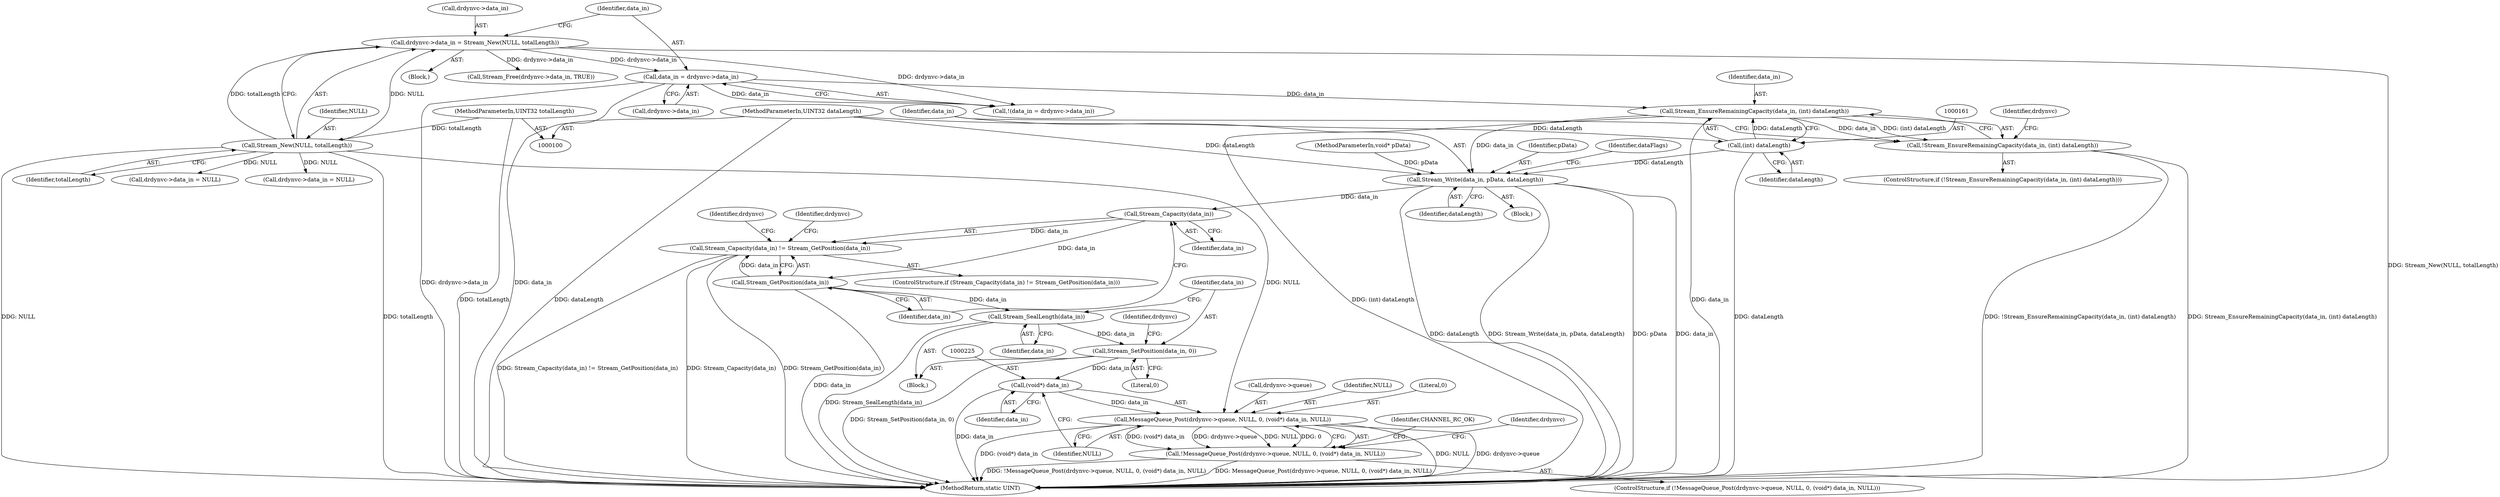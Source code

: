 digraph "1_FreeRDP_baee520e3dd9be6511c45a14c5f5e77784de1471_5@API" {
"1000158" [label="(Call,Stream_EnsureRemainingCapacity(data_in, (int) dataLength))"];
"1000142" [label="(Call,data_in = drdynvc->data_in)"];
"1000133" [label="(Call,drdynvc->data_in = Stream_New(NULL, totalLength))"];
"1000137" [label="(Call,Stream_New(NULL, totalLength))"];
"1000104" [label="(MethodParameterIn,UINT32 totalLength)"];
"1000160" [label="(Call,(int) dataLength)"];
"1000103" [label="(MethodParameterIn,UINT32 dataLength)"];
"1000157" [label="(Call,!Stream_EnsureRemainingCapacity(data_in, (int) dataLength))"];
"1000182" [label="(Call,Stream_Write(data_in, pData, dataLength))"];
"1000193" [label="(Call,Stream_Capacity(data_in))"];
"1000192" [label="(Call,Stream_Capacity(data_in) != Stream_GetPosition(data_in))"];
"1000195" [label="(Call,Stream_GetPosition(data_in))"];
"1000211" [label="(Call,Stream_SealLength(data_in))"];
"1000213" [label="(Call,Stream_SetPosition(data_in, 0))"];
"1000224" [label="(Call,(void*) data_in)"];
"1000218" [label="(Call,MessageQueue_Post(drdynvc->queue, NULL, 0, (void*) data_in, NULL))"];
"1000217" [label="(Call,!MessageQueue_Post(drdynvc->queue, NULL, 0, (void*) data_in, NULL))"];
"1000183" [label="(Identifier,data_in)"];
"1000193" [label="(Call,Stream_Capacity(data_in))"];
"1000142" [label="(Call,data_in = drdynvc->data_in)"];
"1000218" [label="(Call,MessageQueue_Post(drdynvc->queue, NULL, 0, (void*) data_in, NULL))"];
"1000103" [label="(MethodParameterIn,UINT32 dataLength)"];
"1000190" [label="(Block,)"];
"1000239" [label="(MethodReturn,static UINT)"];
"1000191" [label="(ControlStructure,if (Stream_Capacity(data_in) != Stream_GetPosition(data_in)))"];
"1000123" [label="(Block,)"];
"1000206" [label="(Call,drdynvc->data_in = NULL)"];
"1000223" [label="(Literal,0)"];
"1000216" [label="(ControlStructure,if (!MessageQueue_Post(drdynvc->queue, NULL, 0, (void*) data_in, NULL)))"];
"1000134" [label="(Call,drdynvc->data_in)"];
"1000219" [label="(Call,drdynvc->queue)"];
"1000157" [label="(Call,!Stream_EnsureRemainingCapacity(data_in, (int) dataLength))"];
"1000158" [label="(Call,Stream_EnsureRemainingCapacity(data_in, (int) dataLength))"];
"1000137" [label="(Call,Stream_New(NULL, totalLength))"];
"1000159" [label="(Identifier,data_in)"];
"1000133" [label="(Call,drdynvc->data_in = Stream_New(NULL, totalLength))"];
"1000138" [label="(Identifier,NULL)"];
"1000175" [label="(Call,drdynvc->data_in = NULL)"];
"1000192" [label="(Call,Stream_Capacity(data_in) != Stream_GetPosition(data_in))"];
"1000143" [label="(Identifier,data_in)"];
"1000162" [label="(Identifier,dataLength)"];
"1000213" [label="(Call,Stream_SetPosition(data_in, 0))"];
"1000185" [label="(Identifier,dataLength)"];
"1000194" [label="(Identifier,data_in)"];
"1000215" [label="(Literal,0)"];
"1000102" [label="(MethodParameterIn,void* pData)"];
"1000222" [label="(Identifier,NULL)"];
"1000160" [label="(Call,(int) dataLength)"];
"1000166" [label="(Identifier,drdynvc)"];
"1000184" [label="(Identifier,pData)"];
"1000106" [label="(Block,)"];
"1000144" [label="(Call,drdynvc->data_in)"];
"1000200" [label="(Identifier,drdynvc)"];
"1000231" [label="(Identifier,drdynvc)"];
"1000139" [label="(Identifier,totalLength)"];
"1000227" [label="(Identifier,NULL)"];
"1000208" [label="(Identifier,drdynvc)"];
"1000170" [label="(Call,Stream_Free(drdynvc->data_in, TRUE))"];
"1000195" [label="(Call,Stream_GetPosition(data_in))"];
"1000212" [label="(Identifier,data_in)"];
"1000224" [label="(Call,(void*) data_in)"];
"1000220" [label="(Identifier,drdynvc)"];
"1000217" [label="(Call,!MessageQueue_Post(drdynvc->queue, NULL, 0, (void*) data_in, NULL))"];
"1000104" [label="(MethodParameterIn,UINT32 totalLength)"];
"1000182" [label="(Call,Stream_Write(data_in, pData, dataLength))"];
"1000188" [label="(Identifier,dataFlags)"];
"1000211" [label="(Call,Stream_SealLength(data_in))"];
"1000156" [label="(ControlStructure,if (!Stream_EnsureRemainingCapacity(data_in, (int) dataLength)))"];
"1000214" [label="(Identifier,data_in)"];
"1000238" [label="(Identifier,CHANNEL_RC_OK)"];
"1000141" [label="(Call,!(data_in = drdynvc->data_in))"];
"1000226" [label="(Identifier,data_in)"];
"1000196" [label="(Identifier,data_in)"];
"1000158" -> "1000157"  [label="AST: "];
"1000158" -> "1000160"  [label="CFG: "];
"1000159" -> "1000158"  [label="AST: "];
"1000160" -> "1000158"  [label="AST: "];
"1000157" -> "1000158"  [label="CFG: "];
"1000158" -> "1000239"  [label="DDG: data_in"];
"1000158" -> "1000239"  [label="DDG: (int) dataLength"];
"1000158" -> "1000157"  [label="DDG: data_in"];
"1000158" -> "1000157"  [label="DDG: (int) dataLength"];
"1000142" -> "1000158"  [label="DDG: data_in"];
"1000160" -> "1000158"  [label="DDG: dataLength"];
"1000158" -> "1000182"  [label="DDG: data_in"];
"1000142" -> "1000141"  [label="AST: "];
"1000142" -> "1000144"  [label="CFG: "];
"1000143" -> "1000142"  [label="AST: "];
"1000144" -> "1000142"  [label="AST: "];
"1000141" -> "1000142"  [label="CFG: "];
"1000142" -> "1000239"  [label="DDG: drdynvc->data_in"];
"1000142" -> "1000239"  [label="DDG: data_in"];
"1000142" -> "1000141"  [label="DDG: data_in"];
"1000133" -> "1000142"  [label="DDG: drdynvc->data_in"];
"1000133" -> "1000123"  [label="AST: "];
"1000133" -> "1000137"  [label="CFG: "];
"1000134" -> "1000133"  [label="AST: "];
"1000137" -> "1000133"  [label="AST: "];
"1000143" -> "1000133"  [label="CFG: "];
"1000133" -> "1000239"  [label="DDG: Stream_New(NULL, totalLength)"];
"1000137" -> "1000133"  [label="DDG: NULL"];
"1000137" -> "1000133"  [label="DDG: totalLength"];
"1000133" -> "1000141"  [label="DDG: drdynvc->data_in"];
"1000133" -> "1000170"  [label="DDG: drdynvc->data_in"];
"1000137" -> "1000139"  [label="CFG: "];
"1000138" -> "1000137"  [label="AST: "];
"1000139" -> "1000137"  [label="AST: "];
"1000137" -> "1000239"  [label="DDG: totalLength"];
"1000137" -> "1000239"  [label="DDG: NULL"];
"1000104" -> "1000137"  [label="DDG: totalLength"];
"1000137" -> "1000175"  [label="DDG: NULL"];
"1000137" -> "1000206"  [label="DDG: NULL"];
"1000137" -> "1000218"  [label="DDG: NULL"];
"1000104" -> "1000100"  [label="AST: "];
"1000104" -> "1000239"  [label="DDG: totalLength"];
"1000160" -> "1000162"  [label="CFG: "];
"1000161" -> "1000160"  [label="AST: "];
"1000162" -> "1000160"  [label="AST: "];
"1000160" -> "1000239"  [label="DDG: dataLength"];
"1000103" -> "1000160"  [label="DDG: dataLength"];
"1000160" -> "1000182"  [label="DDG: dataLength"];
"1000103" -> "1000100"  [label="AST: "];
"1000103" -> "1000239"  [label="DDG: dataLength"];
"1000103" -> "1000182"  [label="DDG: dataLength"];
"1000157" -> "1000156"  [label="AST: "];
"1000166" -> "1000157"  [label="CFG: "];
"1000183" -> "1000157"  [label="CFG: "];
"1000157" -> "1000239"  [label="DDG: !Stream_EnsureRemainingCapacity(data_in, (int) dataLength)"];
"1000157" -> "1000239"  [label="DDG: Stream_EnsureRemainingCapacity(data_in, (int) dataLength)"];
"1000182" -> "1000106"  [label="AST: "];
"1000182" -> "1000185"  [label="CFG: "];
"1000183" -> "1000182"  [label="AST: "];
"1000184" -> "1000182"  [label="AST: "];
"1000185" -> "1000182"  [label="AST: "];
"1000188" -> "1000182"  [label="CFG: "];
"1000182" -> "1000239"  [label="DDG: dataLength"];
"1000182" -> "1000239"  [label="DDG: Stream_Write(data_in, pData, dataLength)"];
"1000182" -> "1000239"  [label="DDG: pData"];
"1000182" -> "1000239"  [label="DDG: data_in"];
"1000102" -> "1000182"  [label="DDG: pData"];
"1000182" -> "1000193"  [label="DDG: data_in"];
"1000193" -> "1000192"  [label="AST: "];
"1000193" -> "1000194"  [label="CFG: "];
"1000194" -> "1000193"  [label="AST: "];
"1000196" -> "1000193"  [label="CFG: "];
"1000193" -> "1000192"  [label="DDG: data_in"];
"1000193" -> "1000195"  [label="DDG: data_in"];
"1000192" -> "1000191"  [label="AST: "];
"1000192" -> "1000195"  [label="CFG: "];
"1000195" -> "1000192"  [label="AST: "];
"1000200" -> "1000192"  [label="CFG: "];
"1000208" -> "1000192"  [label="CFG: "];
"1000192" -> "1000239"  [label="DDG: Stream_GetPosition(data_in)"];
"1000192" -> "1000239"  [label="DDG: Stream_Capacity(data_in)"];
"1000192" -> "1000239"  [label="DDG: Stream_Capacity(data_in) != Stream_GetPosition(data_in)"];
"1000195" -> "1000192"  [label="DDG: data_in"];
"1000195" -> "1000196"  [label="CFG: "];
"1000196" -> "1000195"  [label="AST: "];
"1000195" -> "1000239"  [label="DDG: data_in"];
"1000195" -> "1000211"  [label="DDG: data_in"];
"1000211" -> "1000190"  [label="AST: "];
"1000211" -> "1000212"  [label="CFG: "];
"1000212" -> "1000211"  [label="AST: "];
"1000214" -> "1000211"  [label="CFG: "];
"1000211" -> "1000239"  [label="DDG: Stream_SealLength(data_in)"];
"1000211" -> "1000213"  [label="DDG: data_in"];
"1000213" -> "1000190"  [label="AST: "];
"1000213" -> "1000215"  [label="CFG: "];
"1000214" -> "1000213"  [label="AST: "];
"1000215" -> "1000213"  [label="AST: "];
"1000220" -> "1000213"  [label="CFG: "];
"1000213" -> "1000239"  [label="DDG: Stream_SetPosition(data_in, 0)"];
"1000213" -> "1000224"  [label="DDG: data_in"];
"1000224" -> "1000218"  [label="AST: "];
"1000224" -> "1000226"  [label="CFG: "];
"1000225" -> "1000224"  [label="AST: "];
"1000226" -> "1000224"  [label="AST: "];
"1000227" -> "1000224"  [label="CFG: "];
"1000224" -> "1000239"  [label="DDG: data_in"];
"1000224" -> "1000218"  [label="DDG: data_in"];
"1000218" -> "1000217"  [label="AST: "];
"1000218" -> "1000227"  [label="CFG: "];
"1000219" -> "1000218"  [label="AST: "];
"1000222" -> "1000218"  [label="AST: "];
"1000223" -> "1000218"  [label="AST: "];
"1000227" -> "1000218"  [label="AST: "];
"1000217" -> "1000218"  [label="CFG: "];
"1000218" -> "1000239"  [label="DDG: NULL"];
"1000218" -> "1000239"  [label="DDG: drdynvc->queue"];
"1000218" -> "1000239"  [label="DDG: (void*) data_in"];
"1000218" -> "1000217"  [label="DDG: (void*) data_in"];
"1000218" -> "1000217"  [label="DDG: drdynvc->queue"];
"1000218" -> "1000217"  [label="DDG: NULL"];
"1000218" -> "1000217"  [label="DDG: 0"];
"1000217" -> "1000216"  [label="AST: "];
"1000231" -> "1000217"  [label="CFG: "];
"1000238" -> "1000217"  [label="CFG: "];
"1000217" -> "1000239"  [label="DDG: !MessageQueue_Post(drdynvc->queue, NULL, 0, (void*) data_in, NULL)"];
"1000217" -> "1000239"  [label="DDG: MessageQueue_Post(drdynvc->queue, NULL, 0, (void*) data_in, NULL)"];
}
